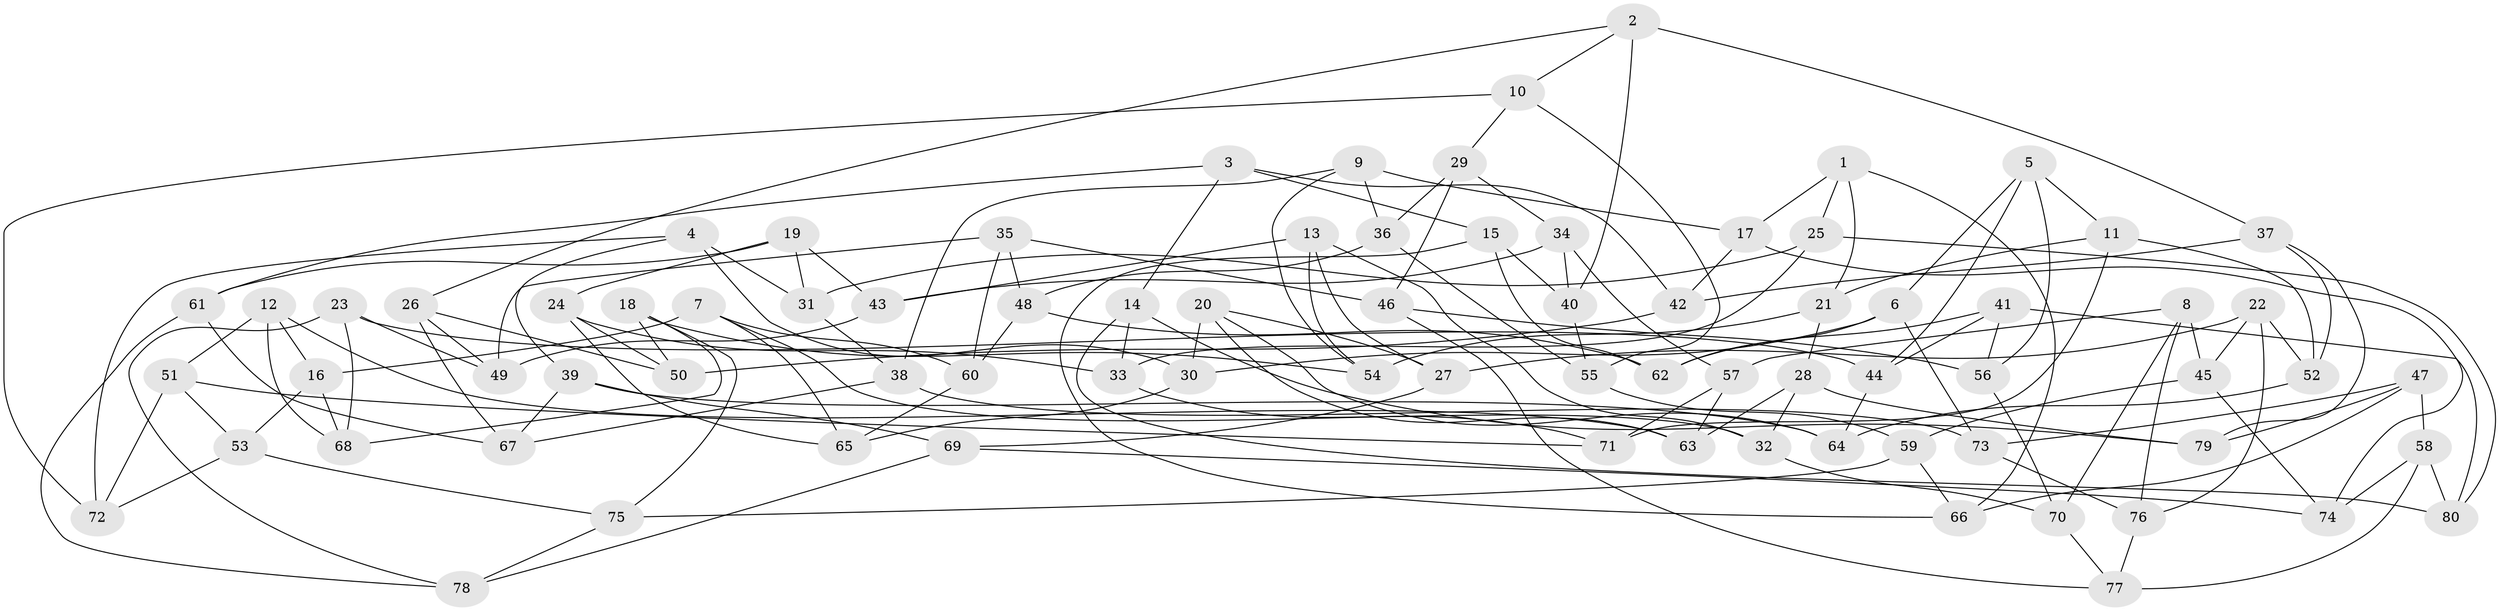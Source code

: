 // Generated by graph-tools (version 1.1) at 2025/16/03/09/25 04:16:28]
// undirected, 80 vertices, 160 edges
graph export_dot {
graph [start="1"]
  node [color=gray90,style=filled];
  1;
  2;
  3;
  4;
  5;
  6;
  7;
  8;
  9;
  10;
  11;
  12;
  13;
  14;
  15;
  16;
  17;
  18;
  19;
  20;
  21;
  22;
  23;
  24;
  25;
  26;
  27;
  28;
  29;
  30;
  31;
  32;
  33;
  34;
  35;
  36;
  37;
  38;
  39;
  40;
  41;
  42;
  43;
  44;
  45;
  46;
  47;
  48;
  49;
  50;
  51;
  52;
  53;
  54;
  55;
  56;
  57;
  58;
  59;
  60;
  61;
  62;
  63;
  64;
  65;
  66;
  67;
  68;
  69;
  70;
  71;
  72;
  73;
  74;
  75;
  76;
  77;
  78;
  79;
  80;
  1 -- 17;
  1 -- 25;
  1 -- 66;
  1 -- 21;
  2 -- 40;
  2 -- 26;
  2 -- 37;
  2 -- 10;
  3 -- 61;
  3 -- 15;
  3 -- 14;
  3 -- 42;
  4 -- 30;
  4 -- 31;
  4 -- 39;
  4 -- 72;
  5 -- 6;
  5 -- 56;
  5 -- 11;
  5 -- 44;
  6 -- 30;
  6 -- 73;
  6 -- 62;
  7 -- 16;
  7 -- 65;
  7 -- 32;
  7 -- 60;
  8 -- 70;
  8 -- 76;
  8 -- 57;
  8 -- 45;
  9 -- 36;
  9 -- 17;
  9 -- 54;
  9 -- 38;
  10 -- 72;
  10 -- 29;
  10 -- 55;
  11 -- 52;
  11 -- 71;
  11 -- 21;
  12 -- 63;
  12 -- 68;
  12 -- 51;
  12 -- 16;
  13 -- 32;
  13 -- 43;
  13 -- 27;
  13 -- 54;
  14 -- 79;
  14 -- 80;
  14 -- 33;
  15 -- 40;
  15 -- 62;
  15 -- 66;
  16 -- 68;
  16 -- 53;
  17 -- 42;
  17 -- 74;
  18 -- 68;
  18 -- 50;
  18 -- 54;
  18 -- 75;
  19 -- 43;
  19 -- 61;
  19 -- 24;
  19 -- 31;
  20 -- 64;
  20 -- 30;
  20 -- 63;
  20 -- 27;
  21 -- 54;
  21 -- 28;
  22 -- 27;
  22 -- 45;
  22 -- 76;
  22 -- 52;
  23 -- 68;
  23 -- 78;
  23 -- 44;
  23 -- 49;
  24 -- 50;
  24 -- 65;
  24 -- 33;
  25 -- 80;
  25 -- 33;
  25 -- 31;
  26 -- 67;
  26 -- 50;
  26 -- 49;
  27 -- 69;
  28 -- 63;
  28 -- 32;
  28 -- 79;
  29 -- 34;
  29 -- 46;
  29 -- 36;
  30 -- 65;
  31 -- 38;
  32 -- 70;
  33 -- 71;
  34 -- 40;
  34 -- 57;
  34 -- 43;
  35 -- 48;
  35 -- 60;
  35 -- 49;
  35 -- 46;
  36 -- 55;
  36 -- 48;
  37 -- 79;
  37 -- 42;
  37 -- 52;
  38 -- 67;
  38 -- 73;
  39 -- 67;
  39 -- 69;
  39 -- 64;
  40 -- 55;
  41 -- 62;
  41 -- 56;
  41 -- 80;
  41 -- 44;
  42 -- 50;
  43 -- 49;
  44 -- 64;
  45 -- 74;
  45 -- 59;
  46 -- 77;
  46 -- 56;
  47 -- 73;
  47 -- 66;
  47 -- 58;
  47 -- 79;
  48 -- 60;
  48 -- 62;
  51 -- 72;
  51 -- 71;
  51 -- 53;
  52 -- 64;
  53 -- 75;
  53 -- 72;
  55 -- 59;
  56 -- 70;
  57 -- 63;
  57 -- 71;
  58 -- 74;
  58 -- 80;
  58 -- 77;
  59 -- 66;
  59 -- 75;
  60 -- 65;
  61 -- 67;
  61 -- 78;
  69 -- 74;
  69 -- 78;
  70 -- 77;
  73 -- 76;
  75 -- 78;
  76 -- 77;
}
